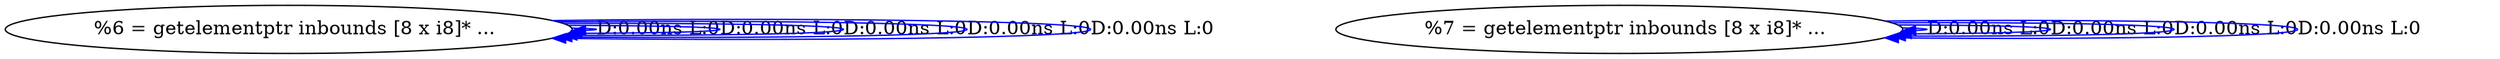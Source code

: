 digraph {
Node0x417d380[label="  %6 = getelementptr inbounds [8 x i8]* ..."];
Node0x417d380 -> Node0x417d380[label="D:0.00ns L:0",color=blue];
Node0x417d380 -> Node0x417d380[label="D:0.00ns L:0",color=blue];
Node0x417d380 -> Node0x417d380[label="D:0.00ns L:0",color=blue];
Node0x417d380 -> Node0x417d380[label="D:0.00ns L:0",color=blue];
Node0x417d380 -> Node0x417d380[label="D:0.00ns L:0",color=blue];
Node0x417d460[label="  %7 = getelementptr inbounds [8 x i8]* ..."];
Node0x417d460 -> Node0x417d460[label="D:0.00ns L:0",color=blue];
Node0x417d460 -> Node0x417d460[label="D:0.00ns L:0",color=blue];
Node0x417d460 -> Node0x417d460[label="D:0.00ns L:0",color=blue];
Node0x417d460 -> Node0x417d460[label="D:0.00ns L:0",color=blue];
}
